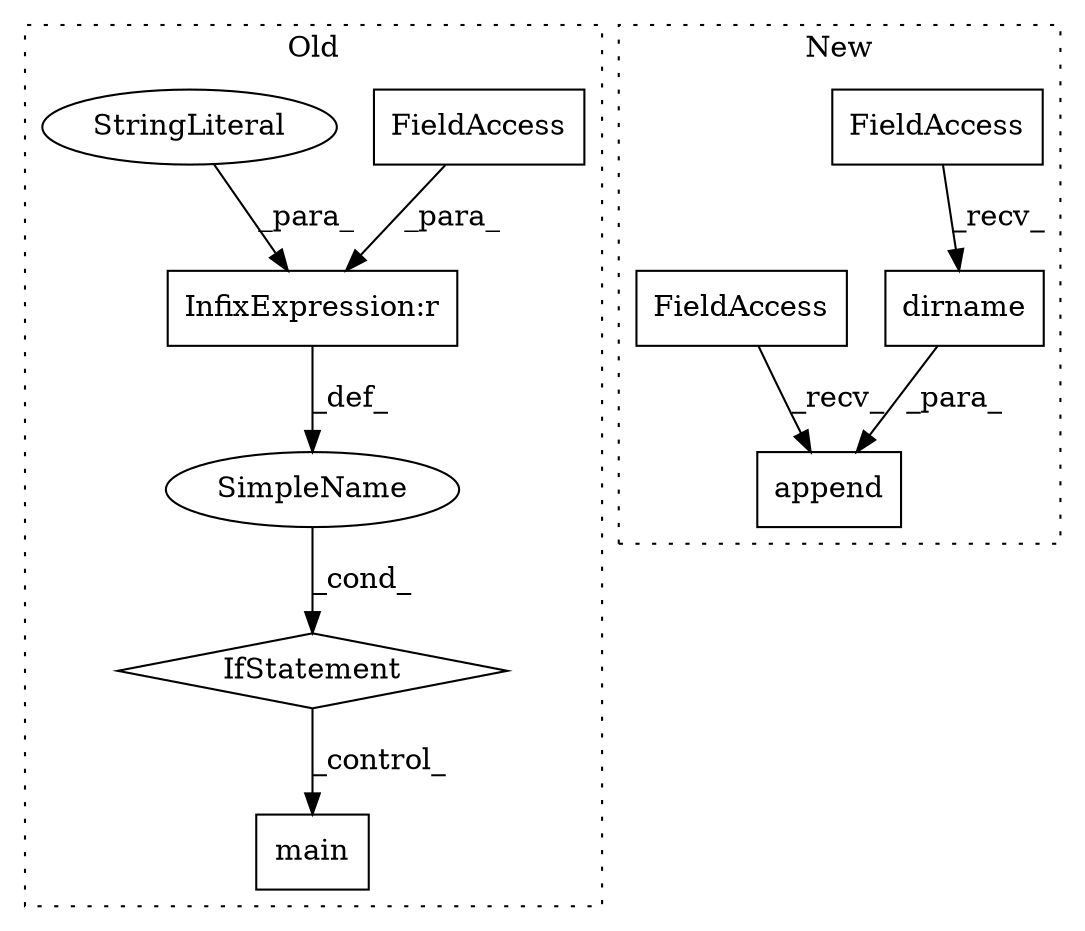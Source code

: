 digraph G {
subgraph cluster0 {
1 [label="main" a="32" s="6728" l="6" shape="box"];
3 [label="InfixExpression:r" a="27" s="6695" l="4" shape="box"];
5 [label="FieldAccess" a="22" s="6687" l="8" shape="box"];
6 [label="SimpleName" a="42" s="" l="" shape="ellipse"];
7 [label="IfStatement" a="25" s="6683,6709" l="4,2" shape="diamond"];
8 [label="StringLiteral" a="45" s="6699" l="10" shape="ellipse"];
label = "Old";
style="dotted";
}
subgraph cluster1 {
2 [label="dirname" a="32" s="209,239" l="8,1" shape="box"];
4 [label="FieldAccess" a="22" s="204" l="4" shape="box"];
9 [label="append" a="32" s="184,241" l="7,1" shape="box"];
10 [label="FieldAccess" a="22" s="175" l="3" shape="box"];
label = "New";
style="dotted";
}
2 -> 9 [label="_para_"];
3 -> 6 [label="_def_"];
4 -> 2 [label="_recv_"];
5 -> 3 [label="_para_"];
6 -> 7 [label="_cond_"];
7 -> 1 [label="_control_"];
8 -> 3 [label="_para_"];
10 -> 9 [label="_recv_"];
}